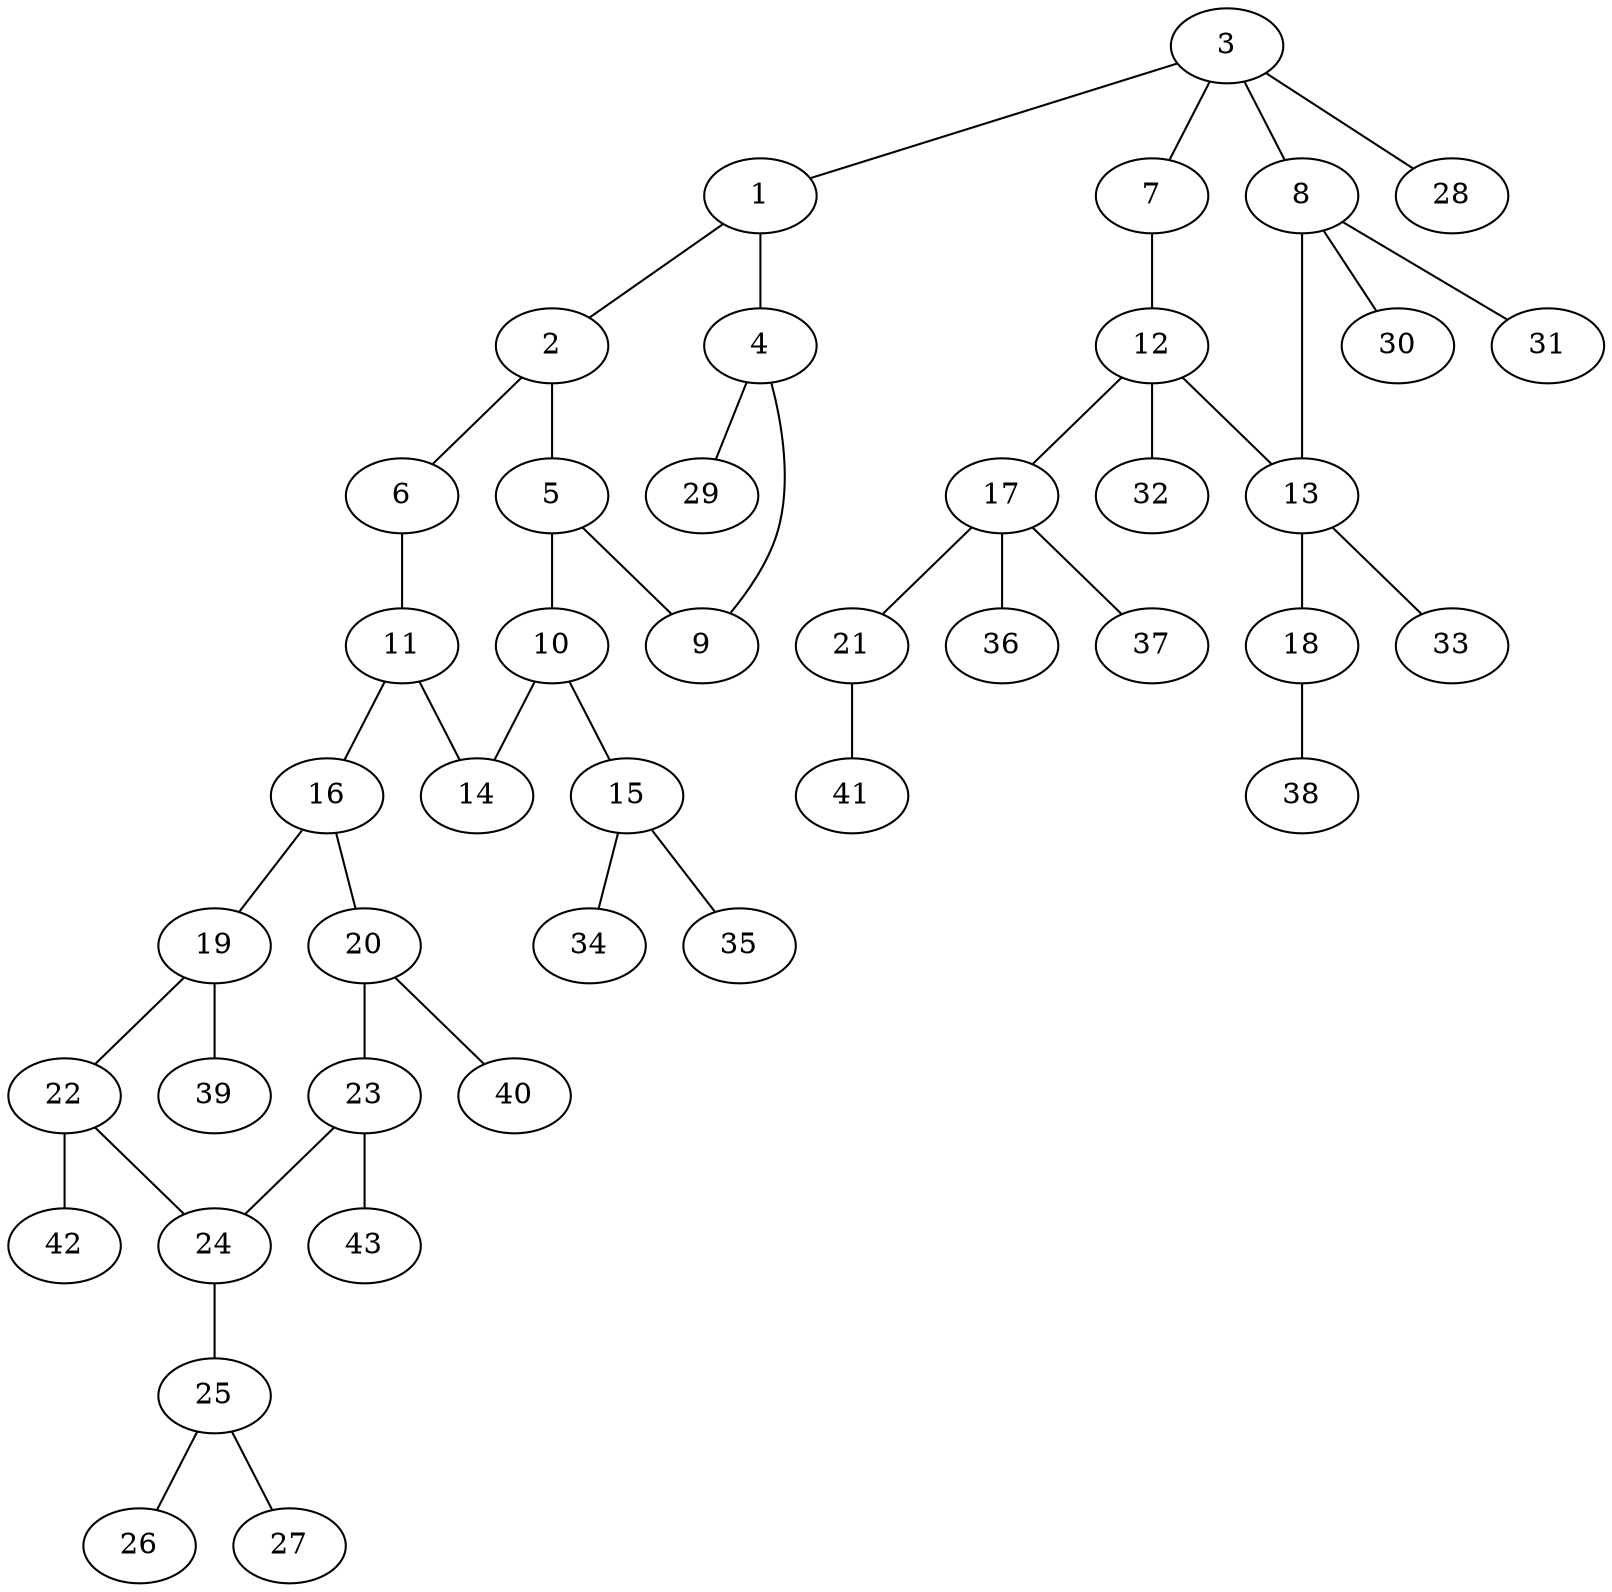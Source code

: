 graph molecule_1912 {
	1	 [chem=N];
	2	 [chem=C];
	1 -- 2	 [valence=1];
	4	 [chem=C];
	1 -- 4	 [valence=1];
	5	 [chem=C];
	2 -- 5	 [valence=2];
	6	 [chem=N];
	2 -- 6	 [valence=1];
	3	 [chem=C];
	3 -- 1	 [valence=1];
	7	 [chem=O];
	3 -- 7	 [valence=1];
	8	 [chem=C];
	3 -- 8	 [valence=1];
	28	 [chem=H];
	3 -- 28	 [valence=1];
	9	 [chem=N];
	4 -- 9	 [valence=2];
	29	 [chem=H];
	4 -- 29	 [valence=1];
	5 -- 9	 [valence=1];
	10	 [chem=C];
	5 -- 10	 [valence=1];
	11	 [chem=C];
	6 -- 11	 [valence=2];
	12	 [chem=C];
	7 -- 12	 [valence=1];
	13	 [chem=C];
	8 -- 13	 [valence=1];
	30	 [chem=H];
	8 -- 30	 [valence=1];
	31	 [chem=H];
	8 -- 31	 [valence=1];
	14	 [chem=N];
	10 -- 14	 [valence=2];
	15	 [chem=N];
	10 -- 15	 [valence=1];
	11 -- 14	 [valence=1];
	16	 [chem=C];
	11 -- 16	 [valence=1];
	12 -- 13	 [valence=1];
	17	 [chem=C];
	12 -- 17	 [valence=1];
	32	 [chem=H];
	12 -- 32	 [valence=1];
	18	 [chem=O];
	13 -- 18	 [valence=1];
	33	 [chem=H];
	13 -- 33	 [valence=1];
	34	 [chem=H];
	15 -- 34	 [valence=1];
	35	 [chem=H];
	15 -- 35	 [valence=1];
	19	 [chem=C];
	16 -- 19	 [valence=1];
	20	 [chem=C];
	16 -- 20	 [valence=2];
	21	 [chem=O];
	17 -- 21	 [valence=1];
	36	 [chem=H];
	17 -- 36	 [valence=1];
	37	 [chem=H];
	17 -- 37	 [valence=1];
	38	 [chem=H];
	18 -- 38	 [valence=1];
	22	 [chem=C];
	19 -- 22	 [valence=2];
	39	 [chem=H];
	19 -- 39	 [valence=1];
	23	 [chem=C];
	20 -- 23	 [valence=1];
	40	 [chem=H];
	20 -- 40	 [valence=1];
	41	 [chem=H];
	21 -- 41	 [valence=1];
	24	 [chem=C];
	22 -- 24	 [valence=1];
	42	 [chem=H];
	22 -- 42	 [valence=1];
	23 -- 24	 [valence=2];
	43	 [chem=H];
	23 -- 43	 [valence=1];
	25	 [chem=N];
	24 -- 25	 [valence=1];
	26	 [chem=O];
	25 -- 26	 [valence=2];
	27	 [chem=O];
	25 -- 27	 [valence=1];
}

